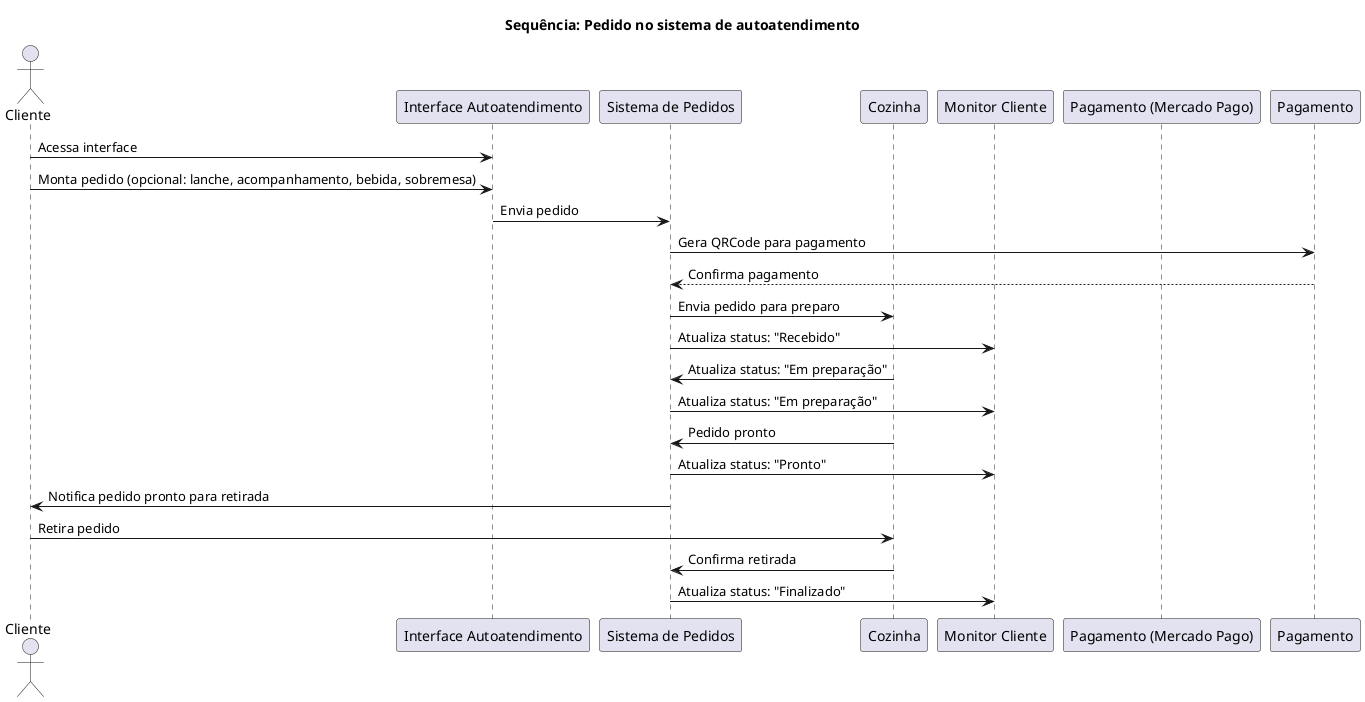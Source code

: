 @startuml
title Sequência: Pedido no sistema de autoatendimento

actor Cliente
participant "Interface Autoatendimento" as Interface
participant "Sistema de Pedidos" as PedidoSystem
participant "Cozinha"
participant "Monitor Cliente"
participant "Pagamento (Mercado Pago)"

Cliente -> Interface: Acessa interface
Cliente -> Interface: Monta pedido (opcional: lanche, acompanhamento, bebida, sobremesa)
Interface -> PedidoSystem: Envia pedido
PedidoSystem -> Pagamento: Gera QRCode para pagamento
Pagamento --> PedidoSystem: Confirma pagamento
PedidoSystem -> Cozinha: Envia pedido para preparo
PedidoSystem -> "Monitor Cliente": Atualiza status: "Recebido"

Cozinha -> PedidoSystem: Atualiza status: "Em preparação"
PedidoSystem -> "Monitor Cliente": Atualiza status: "Em preparação"

Cozinha -> PedidoSystem: Pedido pronto
PedidoSystem -> "Monitor Cliente": Atualiza status: "Pronto"
PedidoSystem -> Cliente: Notifica pedido pronto para retirada

Cliente -> Cozinha: Retira pedido
Cozinha -> PedidoSystem: Confirma retirada
PedidoSystem -> "Monitor Cliente": Atualiza status: "Finalizado"

@enduml
